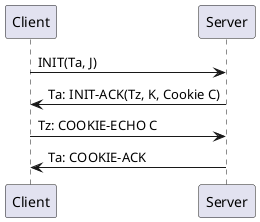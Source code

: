 @startuml

Client -> Server : INIT(Ta, J)

Server -> Client : Ta: INIT-ACK(Tz, K, Cookie C)

Client -> Server : Tz: COOKIE-ECHO C

Server -> Client : Ta: COOKIE-ACK

@enduml
